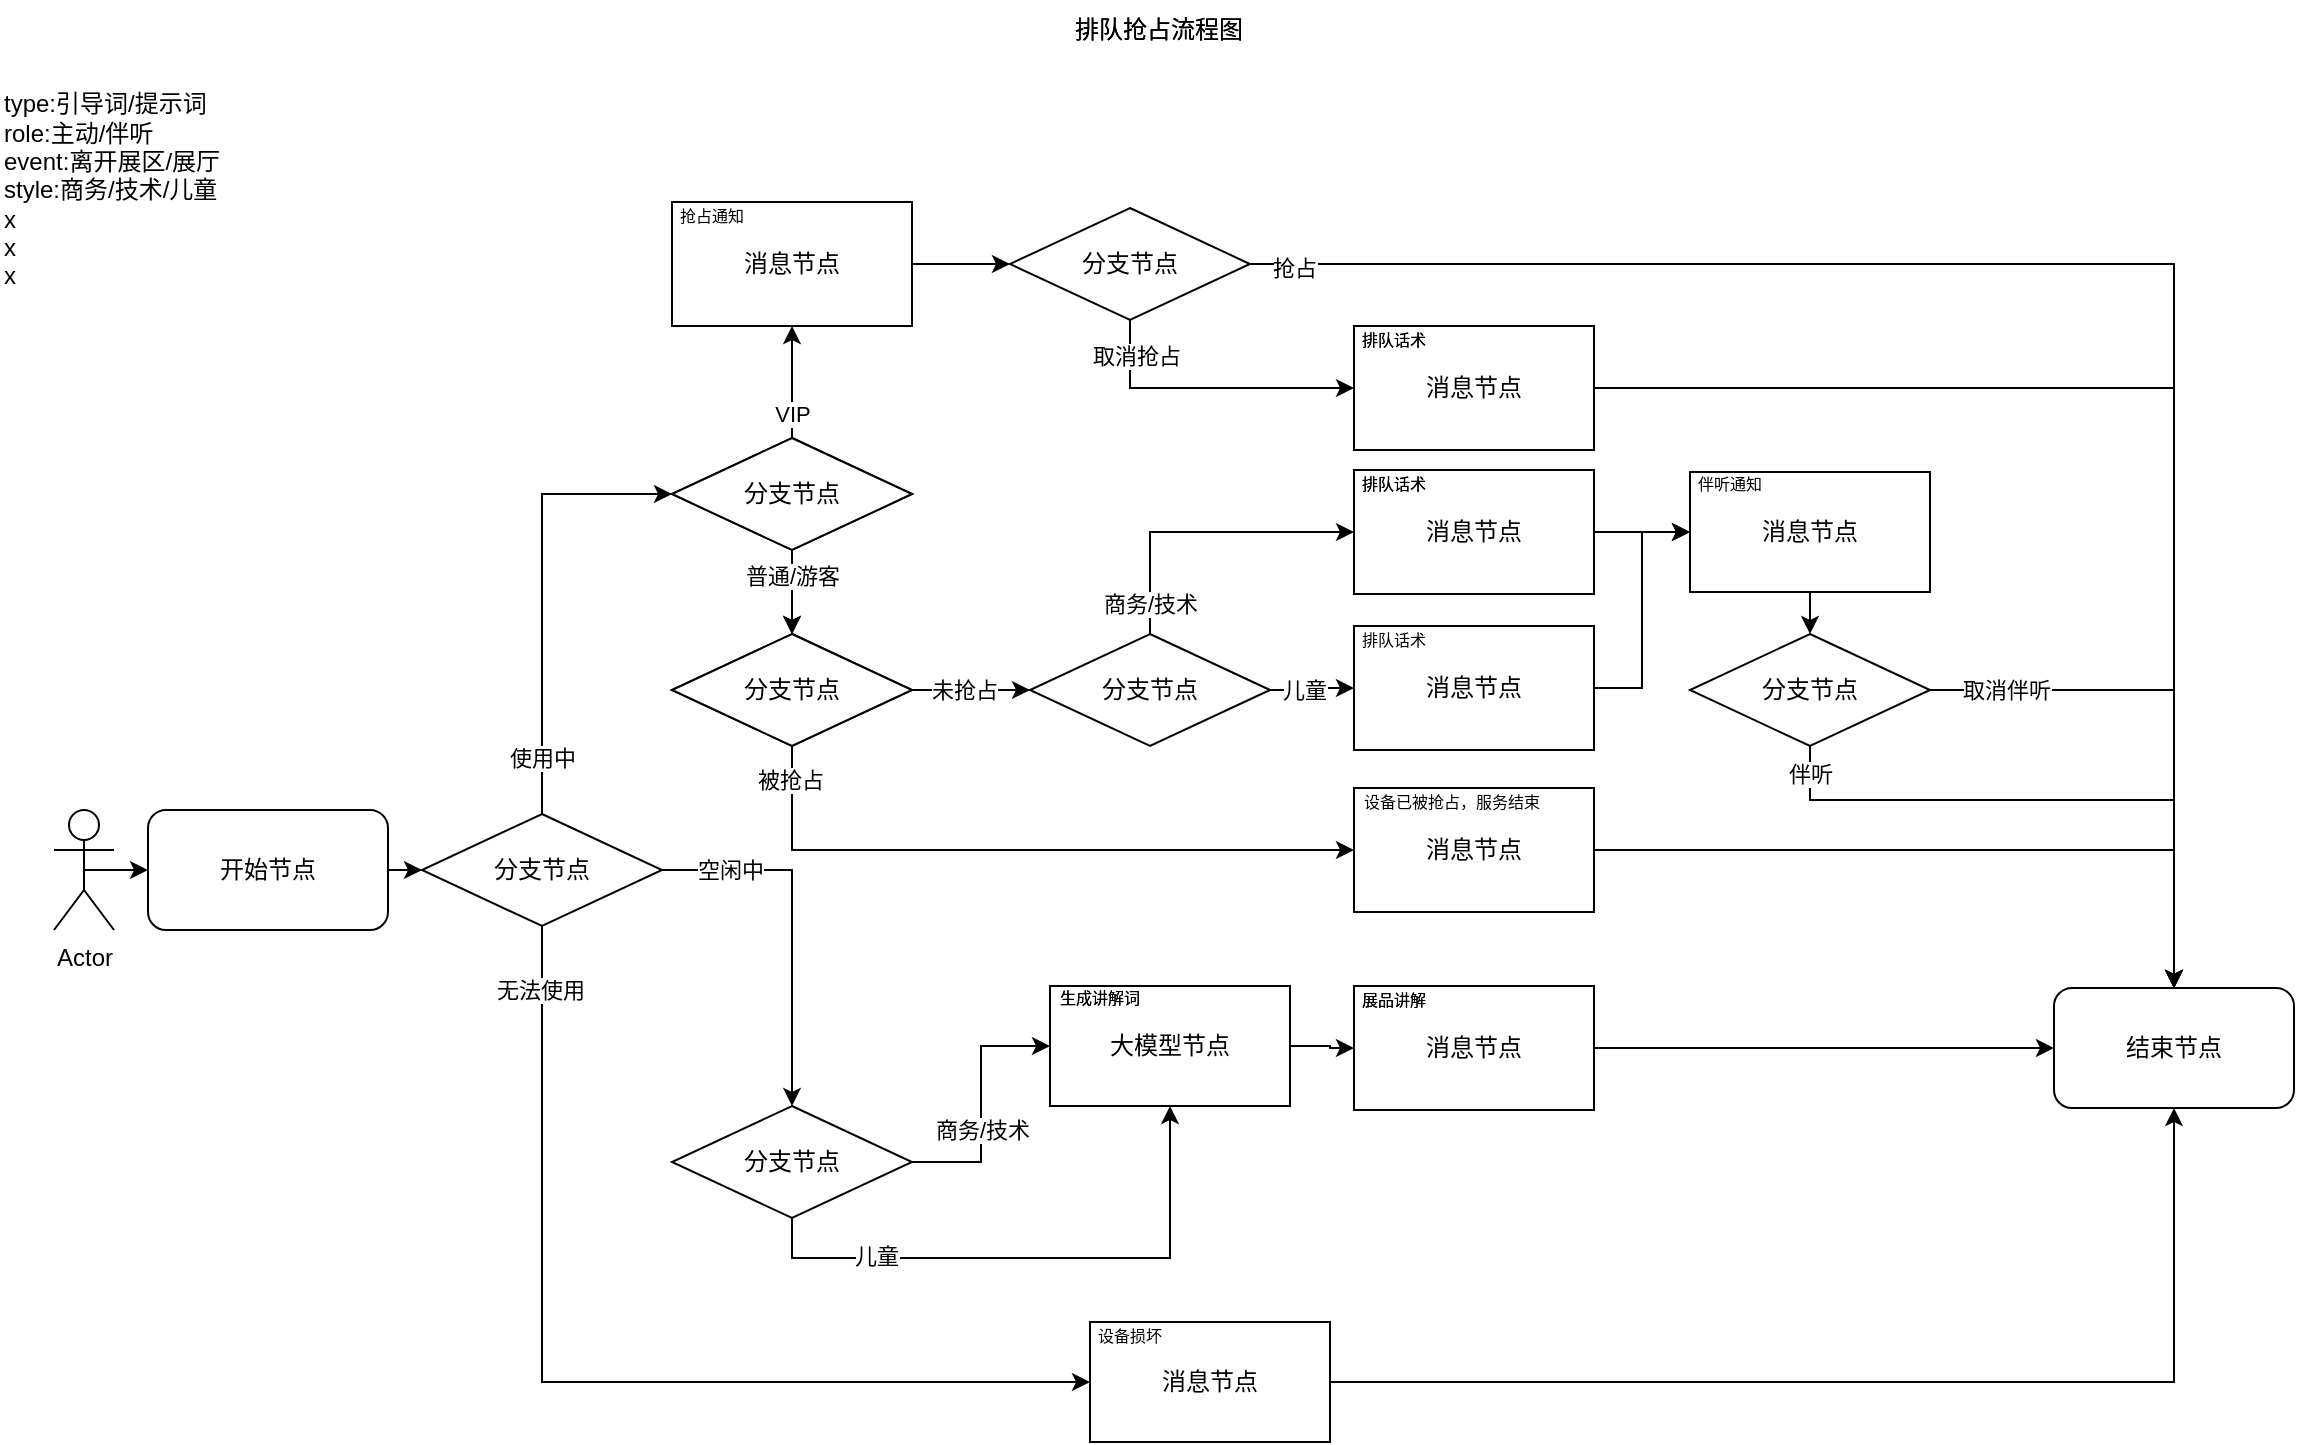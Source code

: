 <mxfile version="26.0.5">
  <diagram name="第 1 页" id="yg1hlzOl9PT2WTQdHVyk">
    <mxGraphModel dx="1595" dy="845" grid="1" gridSize="10" guides="1" tooltips="1" connect="1" arrows="1" fold="1" page="1" pageScale="1" pageWidth="1169" pageHeight="827" math="0" shadow="0">
      <root>
        <object label="" id="0">
          <mxCell />
        </object>
        <mxCell id="1" style="" parent="0" />
        <mxCell id="Mi7K5WG5HpJbJ7n9Mypf-6" style="edgeStyle=orthogonalEdgeStyle;rounded=0;orthogonalLoop=1;jettySize=auto;html=1;exitX=1;exitY=0.5;exitDx=0;exitDy=0;entryX=0;entryY=0.5;entryDx=0;entryDy=0;" parent="1" source="Mi7K5WG5HpJbJ7n9Mypf-1" target="Mi7K5WG5HpJbJ7n9Mypf-3" edge="1">
          <mxGeometry relative="1" as="geometry" />
        </mxCell>
        <mxCell id="Mi7K5WG5HpJbJ7n9Mypf-1" value="开始节点" style="rounded=1;whiteSpace=wrap;html=1;" parent="1" vertex="1">
          <mxGeometry x="79" y="405" width="120" height="60" as="geometry" />
        </mxCell>
        <mxCell id="Mi7K5WG5HpJbJ7n9Mypf-4" style="edgeStyle=orthogonalEdgeStyle;rounded=0;orthogonalLoop=1;jettySize=auto;html=1;exitX=0.5;exitY=0.5;exitDx=0;exitDy=0;exitPerimeter=0;entryX=0;entryY=0.5;entryDx=0;entryDy=0;" parent="1" source="Mi7K5WG5HpJbJ7n9Mypf-2" target="Mi7K5WG5HpJbJ7n9Mypf-1" edge="1">
          <mxGeometry relative="1" as="geometry" />
        </mxCell>
        <mxCell id="Mi7K5WG5HpJbJ7n9Mypf-2" value="Actor" style="shape=umlActor;verticalLabelPosition=bottom;verticalAlign=top;html=1;outlineConnect=0;" parent="1" vertex="1">
          <mxGeometry x="32" y="405" width="30" height="60" as="geometry" />
        </mxCell>
        <mxCell id="Mi7K5WG5HpJbJ7n9Mypf-8" style="edgeStyle=orthogonalEdgeStyle;rounded=0;orthogonalLoop=1;jettySize=auto;html=1;exitX=0.5;exitY=0;exitDx=0;exitDy=0;entryX=0;entryY=0.5;entryDx=0;entryDy=0;" parent="1" source="Mi7K5WG5HpJbJ7n9Mypf-3" target="Mi7K5WG5HpJbJ7n9Mypf-7" edge="1">
          <mxGeometry relative="1" as="geometry" />
        </mxCell>
        <mxCell id="Mi7K5WG5HpJbJ7n9Mypf-18" value="使用中" style="edgeLabel;html=1;align=center;verticalAlign=middle;resizable=0;points=[];" parent="Mi7K5WG5HpJbJ7n9Mypf-8" vertex="1" connectable="0">
          <mxGeometry x="-0.75" relative="1" as="geometry">
            <mxPoint as="offset" />
          </mxGeometry>
        </mxCell>
        <mxCell id="Mi7K5WG5HpJbJ7n9Mypf-10" style="edgeStyle=orthogonalEdgeStyle;rounded=0;orthogonalLoop=1;jettySize=auto;html=1;exitX=1;exitY=0.5;exitDx=0;exitDy=0;" parent="1" source="Mi7K5WG5HpJbJ7n9Mypf-3" target="Mi7K5WG5HpJbJ7n9Mypf-9" edge="1">
          <mxGeometry relative="1" as="geometry">
            <mxPoint x="336" y="523" as="sourcePoint" />
          </mxGeometry>
        </mxCell>
        <mxCell id="Mi7K5WG5HpJbJ7n9Mypf-19" value="空闲中" style="edgeLabel;html=1;align=center;verticalAlign=middle;resizable=0;points=[];" parent="Mi7K5WG5HpJbJ7n9Mypf-10" vertex="1" connectable="0">
          <mxGeometry x="-0.541" relative="1" as="geometry">
            <mxPoint x="-8" as="offset" />
          </mxGeometry>
        </mxCell>
        <mxCell id="Mi7K5WG5HpJbJ7n9Mypf-12" value="" style="edgeStyle=orthogonalEdgeStyle;rounded=0;orthogonalLoop=1;jettySize=auto;html=1;entryX=0;entryY=0.5;entryDx=0;entryDy=0;exitX=0.5;exitY=1;exitDx=0;exitDy=0;" parent="1" source="Mi7K5WG5HpJbJ7n9Mypf-3" target="Mi7K5WG5HpJbJ7n9Mypf-61" edge="1">
          <mxGeometry relative="1" as="geometry">
            <mxPoint x="341" y="603" as="targetPoint" />
          </mxGeometry>
        </mxCell>
        <mxCell id="Mi7K5WG5HpJbJ7n9Mypf-14" value="无法使用" style="edgeLabel;html=1;align=center;verticalAlign=middle;resizable=0;points=[];" parent="Mi7K5WG5HpJbJ7n9Mypf-12" vertex="1" connectable="0">
          <mxGeometry x="-0.706" y="-1" relative="1" as="geometry">
            <mxPoint y="-42" as="offset" />
          </mxGeometry>
        </mxCell>
        <mxCell id="Mi7K5WG5HpJbJ7n9Mypf-3" value="分支节点" style="rhombus;whiteSpace=wrap;html=1;" parent="1" vertex="1">
          <mxGeometry x="216" y="407" width="120" height="56" as="geometry" />
        </mxCell>
        <mxCell id="Mi7K5WG5HpJbJ7n9Mypf-34" style="edgeStyle=orthogonalEdgeStyle;rounded=0;orthogonalLoop=1;jettySize=auto;html=1;exitX=0.5;exitY=1;exitDx=0;exitDy=0;entryX=0.5;entryY=0;entryDx=0;entryDy=0;" parent="1" source="Mi7K5WG5HpJbJ7n9Mypf-7" target="Mi7K5WG5HpJbJ7n9Mypf-69" edge="1">
          <mxGeometry relative="1" as="geometry">
            <mxPoint x="370" y="369" as="targetPoint" />
          </mxGeometry>
        </mxCell>
        <mxCell id="Mi7K5WG5HpJbJ7n9Mypf-36" value="普通/游客" style="edgeLabel;html=1;align=center;verticalAlign=middle;resizable=0;points=[];" parent="Mi7K5WG5HpJbJ7n9Mypf-34" vertex="1" connectable="0">
          <mxGeometry x="-0.772" relative="1" as="geometry">
            <mxPoint y="8" as="offset" />
          </mxGeometry>
        </mxCell>
        <mxCell id="Mi7K5WG5HpJbJ7n9Mypf-7" value="分支节点" style="rhombus;whiteSpace=wrap;html=1;" parent="1" vertex="1">
          <mxGeometry x="341" y="219" width="120" height="56" as="geometry" />
        </mxCell>
        <mxCell id="Mi7K5WG5HpJbJ7n9Mypf-23" style="edgeStyle=orthogonalEdgeStyle;rounded=0;orthogonalLoop=1;jettySize=auto;html=1;exitX=1;exitY=0.5;exitDx=0;exitDy=0;entryX=0;entryY=0.5;entryDx=0;entryDy=0;" parent="1" source="Mi7K5WG5HpJbJ7n9Mypf-9" target="Mi7K5WG5HpJbJ7n9Mypf-20" edge="1">
          <mxGeometry relative="1" as="geometry" />
        </mxCell>
        <mxCell id="Mi7K5WG5HpJbJ7n9Mypf-26" value="商务/技术" style="edgeLabel;html=1;align=center;verticalAlign=middle;resizable=0;points=[];" parent="Mi7K5WG5HpJbJ7n9Mypf-23" vertex="1" connectable="0">
          <mxGeometry x="-0.202" relative="1" as="geometry">
            <mxPoint as="offset" />
          </mxGeometry>
        </mxCell>
        <mxCell id="Mi7K5WG5HpJbJ7n9Mypf-24" style="edgeStyle=orthogonalEdgeStyle;rounded=0;orthogonalLoop=1;jettySize=auto;html=1;exitX=0.5;exitY=1;exitDx=0;exitDy=0;entryX=0.5;entryY=1;entryDx=0;entryDy=0;" parent="1" source="Mi7K5WG5HpJbJ7n9Mypf-9" target="Mi7K5WG5HpJbJ7n9Mypf-20" edge="1">
          <mxGeometry relative="1" as="geometry" />
        </mxCell>
        <mxCell id="Mi7K5WG5HpJbJ7n9Mypf-25" value="儿童" style="edgeLabel;html=1;align=center;verticalAlign=middle;resizable=0;points=[];" parent="Mi7K5WG5HpJbJ7n9Mypf-24" vertex="1" connectable="0">
          <mxGeometry x="-0.57" y="1" relative="1" as="geometry">
            <mxPoint as="offset" />
          </mxGeometry>
        </mxCell>
        <mxCell id="Mi7K5WG5HpJbJ7n9Mypf-9" value="分支节点" style="rhombus;whiteSpace=wrap;html=1;" parent="1" vertex="1">
          <mxGeometry x="341" y="553" width="120" height="56" as="geometry" />
        </mxCell>
        <mxCell id="Mi7K5WG5HpJbJ7n9Mypf-17" value="结束节点" style="rounded=1;whiteSpace=wrap;html=1;" parent="1" vertex="1">
          <mxGeometry x="1032" y="494" width="120" height="60" as="geometry" />
        </mxCell>
        <mxCell id="Mi7K5WG5HpJbJ7n9Mypf-29" style="edgeStyle=orthogonalEdgeStyle;rounded=0;orthogonalLoop=1;jettySize=auto;html=1;exitX=1;exitY=0.5;exitDx=0;exitDy=0;" parent="1" source="Mi7K5WG5HpJbJ7n9Mypf-20" target="Mi7K5WG5HpJbJ7n9Mypf-28" edge="1">
          <mxGeometry relative="1" as="geometry" />
        </mxCell>
        <mxCell id="Mi7K5WG5HpJbJ7n9Mypf-20" value="大模型节点" style="rounded=0;whiteSpace=wrap;html=1;" parent="1" vertex="1">
          <mxGeometry x="530" y="493" width="120" height="60" as="geometry" />
        </mxCell>
        <mxCell id="Mi7K5WG5HpJbJ7n9Mypf-30" style="edgeStyle=orthogonalEdgeStyle;rounded=0;orthogonalLoop=1;jettySize=auto;html=1;exitX=1;exitY=0.5;exitDx=0;exitDy=0;entryX=0;entryY=0.5;entryDx=0;entryDy=0;" parent="1" source="Mi7K5WG5HpJbJ7n9Mypf-28" target="Mi7K5WG5HpJbJ7n9Mypf-17" edge="1">
          <mxGeometry relative="1" as="geometry" />
        </mxCell>
        <mxCell id="Mi7K5WG5HpJbJ7n9Mypf-28" value="消息节点" style="rounded=0;whiteSpace=wrap;html=1;" parent="1" vertex="1">
          <mxGeometry x="682" y="493" width="120" height="62" as="geometry" />
        </mxCell>
        <mxCell id="Mi7K5WG5HpJbJ7n9Mypf-59" style="edgeStyle=orthogonalEdgeStyle;rounded=0;orthogonalLoop=1;jettySize=auto;html=1;exitX=0.5;exitY=1;exitDx=0;exitDy=0;entryX=0;entryY=0.5;entryDx=0;entryDy=0;" parent="1" source="1wLSgyPM6Hem4SAJeHQH-82" target="Mi7K5WG5HpJbJ7n9Mypf-58" edge="1">
          <mxGeometry relative="1" as="geometry">
            <mxPoint x="590" y="203" as="sourcePoint" />
          </mxGeometry>
        </mxCell>
        <mxCell id="Mi7K5WG5HpJbJ7n9Mypf-78" value="取消抢占" style="edgeLabel;html=1;align=center;verticalAlign=middle;resizable=0;points=[];" parent="Mi7K5WG5HpJbJ7n9Mypf-59" vertex="1" connectable="0">
          <mxGeometry x="-0.61" y="-2" relative="1" as="geometry">
            <mxPoint x="5" y="-11" as="offset" />
          </mxGeometry>
        </mxCell>
        <mxCell id="Mi7K5WG5HpJbJ7n9Mypf-38" style="edgeStyle=orthogonalEdgeStyle;rounded=0;orthogonalLoop=1;jettySize=auto;html=1;exitX=1;exitY=0.5;exitDx=0;exitDy=0;entryX=0;entryY=0.5;entryDx=0;entryDy=0;" parent="1" source="Mi7K5WG5HpJbJ7n9Mypf-33" target="Mi7K5WG5HpJbJ7n9Mypf-39" edge="1">
          <mxGeometry relative="1" as="geometry">
            <mxPoint x="680" y="343.0" as="targetPoint" />
          </mxGeometry>
        </mxCell>
        <mxCell id="Mi7K5WG5HpJbJ7n9Mypf-44" value="儿童" style="edgeLabel;html=1;align=center;verticalAlign=middle;resizable=0;points=[];" parent="Mi7K5WG5HpJbJ7n9Mypf-38" vertex="1" connectable="0">
          <mxGeometry x="-0.205" y="-1" relative="1" as="geometry">
            <mxPoint y="-1" as="offset" />
          </mxGeometry>
        </mxCell>
        <mxCell id="Mi7K5WG5HpJbJ7n9Mypf-42" style="edgeStyle=orthogonalEdgeStyle;rounded=0;orthogonalLoop=1;jettySize=auto;html=1;exitX=0.5;exitY=0;exitDx=0;exitDy=0;entryX=0;entryY=0.5;entryDx=0;entryDy=0;" parent="1" source="Mi7K5WG5HpJbJ7n9Mypf-33" target="Mi7K5WG5HpJbJ7n9Mypf-41" edge="1">
          <mxGeometry relative="1" as="geometry" />
        </mxCell>
        <mxCell id="Mi7K5WG5HpJbJ7n9Mypf-43" value="商务/技术" style="edgeLabel;html=1;align=center;verticalAlign=middle;resizable=0;points=[];" parent="Mi7K5WG5HpJbJ7n9Mypf-42" vertex="1" connectable="0">
          <mxGeometry x="-0.796" relative="1" as="geometry">
            <mxPoint as="offset" />
          </mxGeometry>
        </mxCell>
        <mxCell id="Mi7K5WG5HpJbJ7n9Mypf-33" value="分支节点" style="rhombus;whiteSpace=wrap;html=1;" parent="1" vertex="1">
          <mxGeometry x="520" y="317" width="120" height="56" as="geometry" />
        </mxCell>
        <mxCell id="1wLSgyPM6Hem4SAJeHQH-73" style="edgeStyle=orthogonalEdgeStyle;rounded=0;orthogonalLoop=1;jettySize=auto;html=1;exitX=1;exitY=0.5;exitDx=0;exitDy=0;entryX=0;entryY=0.5;entryDx=0;entryDy=0;" parent="1" source="Mi7K5WG5HpJbJ7n9Mypf-39" target="1wLSgyPM6Hem4SAJeHQH-80" edge="1">
          <mxGeometry relative="1" as="geometry">
            <mxPoint x="850" y="266" as="targetPoint" />
          </mxGeometry>
        </mxCell>
        <mxCell id="Mi7K5WG5HpJbJ7n9Mypf-39" value="消息节点" style="rounded=0;whiteSpace=wrap;html=1;" parent="1" vertex="1">
          <mxGeometry x="682" y="313" width="120" height="62" as="geometry" />
        </mxCell>
        <mxCell id="1wLSgyPM6Hem4SAJeHQH-72" style="edgeStyle=orthogonalEdgeStyle;rounded=0;orthogonalLoop=1;jettySize=auto;html=1;exitX=1;exitY=0.5;exitDx=0;exitDy=0;entryX=0;entryY=0.5;entryDx=0;entryDy=0;" parent="1" source="Mi7K5WG5HpJbJ7n9Mypf-41" target="1wLSgyPM6Hem4SAJeHQH-80" edge="1">
          <mxGeometry relative="1" as="geometry">
            <mxPoint x="890" y="200" as="targetPoint" />
          </mxGeometry>
        </mxCell>
        <mxCell id="Mi7K5WG5HpJbJ7n9Mypf-41" value="消息节点" style="rounded=0;whiteSpace=wrap;html=1;" parent="1" vertex="1">
          <mxGeometry x="682" y="235" width="120" height="62" as="geometry" />
        </mxCell>
        <mxCell id="Mi7K5WG5HpJbJ7n9Mypf-48" value="&lt;font style=&quot;font-size: 8px;&quot;&gt;排队话术&lt;/font&gt;" style="text;html=1;align=center;verticalAlign=middle;whiteSpace=wrap;rounded=0;" parent="1" vertex="1">
          <mxGeometry x="682" y="235" width="40" height="12" as="geometry" />
        </mxCell>
        <mxCell id="Mi7K5WG5HpJbJ7n9Mypf-50" value="&lt;font style=&quot;font-size: 8px;&quot;&gt;排队话术&lt;/font&gt;" style="text;html=1;align=center;verticalAlign=middle;whiteSpace=wrap;rounded=0;" parent="1" vertex="1">
          <mxGeometry x="682" y="313" width="40" height="12" as="geometry" />
        </mxCell>
        <mxCell id="Mi7K5WG5HpJbJ7n9Mypf-52" value="&lt;font style=&quot;font-size: 8px;&quot;&gt;展品讲解&lt;/font&gt;" style="text;html=1;align=center;verticalAlign=middle;whiteSpace=wrap;rounded=0;" parent="1" vertex="1">
          <mxGeometry x="682" y="493" width="40" height="12" as="geometry" />
        </mxCell>
        <mxCell id="Mi7K5WG5HpJbJ7n9Mypf-53" value="&lt;span style=&quot;font-size: 8px;&quot;&gt;生成讲解词&lt;/span&gt;" style="text;html=1;align=center;verticalAlign=middle;whiteSpace=wrap;rounded=0;" parent="1" vertex="1">
          <mxGeometry x="530" y="493" width="50" height="10" as="geometry" />
        </mxCell>
        <mxCell id="Mi7K5WG5HpJbJ7n9Mypf-65" style="edgeStyle=orthogonalEdgeStyle;rounded=0;orthogonalLoop=1;jettySize=auto;html=1;exitX=1;exitY=0.5;exitDx=0;exitDy=0;entryX=0.5;entryY=0;entryDx=0;entryDy=0;" parent="1" source="1wLSgyPM6Hem4SAJeHQH-82" target="Mi7K5WG5HpJbJ7n9Mypf-17" edge="1">
          <mxGeometry relative="1" as="geometry">
            <mxPoint x="1122" y="349" as="targetPoint" />
            <mxPoint x="802" y="110.0" as="sourcePoint" />
          </mxGeometry>
        </mxCell>
        <mxCell id="1wLSgyPM6Hem4SAJeHQH-87" value="抢占" style="edgeLabel;html=1;align=center;verticalAlign=middle;resizable=0;points=[];" parent="Mi7K5WG5HpJbJ7n9Mypf-65" vertex="1" connectable="0">
          <mxGeometry x="-0.96" y="-2" relative="1" as="geometry">
            <mxPoint x="5" as="offset" />
          </mxGeometry>
        </mxCell>
        <mxCell id="Mi7K5WG5HpJbJ7n9Mypf-66" style="edgeStyle=orthogonalEdgeStyle;rounded=0;orthogonalLoop=1;jettySize=auto;html=1;exitX=1;exitY=0.5;exitDx=0;exitDy=0;entryX=0.5;entryY=0;entryDx=0;entryDy=0;" parent="1" source="Mi7K5WG5HpJbJ7n9Mypf-58" target="Mi7K5WG5HpJbJ7n9Mypf-17" edge="1">
          <mxGeometry relative="1" as="geometry">
            <mxPoint x="1182" y="369" as="targetPoint" />
          </mxGeometry>
        </mxCell>
        <mxCell id="Mi7K5WG5HpJbJ7n9Mypf-58" value="消息节点" style="rounded=0;whiteSpace=wrap;html=1;" parent="1" vertex="1">
          <mxGeometry x="682" y="163" width="120" height="62" as="geometry" />
        </mxCell>
        <mxCell id="Mi7K5WG5HpJbJ7n9Mypf-60" value="&lt;font style=&quot;font-size: 8px;&quot;&gt;排队话术&lt;/font&gt;" style="text;html=1;align=center;verticalAlign=middle;whiteSpace=wrap;rounded=0;" parent="1" vertex="1">
          <mxGeometry x="682" y="163" width="40" height="12" as="geometry" />
        </mxCell>
        <mxCell id="Mi7K5WG5HpJbJ7n9Mypf-61" value="消息节点" style="rounded=0;whiteSpace=wrap;html=1;" parent="1" vertex="1">
          <mxGeometry x="550" y="661" width="120" height="60" as="geometry" />
        </mxCell>
        <mxCell id="Mi7K5WG5HpJbJ7n9Mypf-62" value="&lt;font style=&quot;font-size: 8px;&quot;&gt;设备损坏&lt;/font&gt;" style="text;html=1;align=center;verticalAlign=middle;whiteSpace=wrap;rounded=0;" parent="1" vertex="1">
          <mxGeometry x="550" y="662" width="40" height="10" as="geometry" />
        </mxCell>
        <mxCell id="Mi7K5WG5HpJbJ7n9Mypf-68" value="排队抢占流程图" style="text;html=1;align=center;verticalAlign=middle;whiteSpace=wrap;rounded=0;" parent="1" vertex="1">
          <mxGeometry x="527" width="115" height="30" as="geometry" />
        </mxCell>
        <mxCell id="Mi7K5WG5HpJbJ7n9Mypf-72" style="edgeStyle=orthogonalEdgeStyle;rounded=0;orthogonalLoop=1;jettySize=auto;html=1;exitX=1;exitY=0.5;exitDx=0;exitDy=0;entryX=0;entryY=0.5;entryDx=0;entryDy=0;" parent="1" source="Mi7K5WG5HpJbJ7n9Mypf-69" target="Mi7K5WG5HpJbJ7n9Mypf-33" edge="1">
          <mxGeometry relative="1" as="geometry" />
        </mxCell>
        <mxCell id="Mi7K5WG5HpJbJ7n9Mypf-77" value="未抢占" style="edgeLabel;html=1;align=center;verticalAlign=middle;resizable=0;points=[];" parent="Mi7K5WG5HpJbJ7n9Mypf-72" vertex="1" connectable="0">
          <mxGeometry x="-0.36" relative="1" as="geometry">
            <mxPoint x="7" as="offset" />
          </mxGeometry>
        </mxCell>
        <mxCell id="Mi7K5WG5HpJbJ7n9Mypf-73" style="edgeStyle=orthogonalEdgeStyle;rounded=0;orthogonalLoop=1;jettySize=auto;html=1;exitX=0.5;exitY=1;exitDx=0;exitDy=0;entryX=0;entryY=0.5;entryDx=0;entryDy=0;" parent="1" source="Mi7K5WG5HpJbJ7n9Mypf-69" target="Mi7K5WG5HpJbJ7n9Mypf-70" edge="1">
          <mxGeometry relative="1" as="geometry" />
        </mxCell>
        <mxCell id="Mi7K5WG5HpJbJ7n9Mypf-75" value="被抢占" style="edgeLabel;html=1;align=center;verticalAlign=middle;resizable=0;points=[];" parent="Mi7K5WG5HpJbJ7n9Mypf-73" vertex="1" connectable="0">
          <mxGeometry x="-0.902" y="-1" relative="1" as="geometry">
            <mxPoint as="offset" />
          </mxGeometry>
        </mxCell>
        <mxCell id="Mi7K5WG5HpJbJ7n9Mypf-69" value="分支节点" style="rhombus;whiteSpace=wrap;html=1;" parent="1" vertex="1">
          <mxGeometry x="341" y="317" width="120" height="56" as="geometry" />
        </mxCell>
        <mxCell id="Mi7K5WG5HpJbJ7n9Mypf-74" style="edgeStyle=orthogonalEdgeStyle;rounded=0;orthogonalLoop=1;jettySize=auto;html=1;exitX=1;exitY=0.5;exitDx=0;exitDy=0;entryX=0.5;entryY=0;entryDx=0;entryDy=0;" parent="1" source="Mi7K5WG5HpJbJ7n9Mypf-70" target="Mi7K5WG5HpJbJ7n9Mypf-17" edge="1">
          <mxGeometry relative="1" as="geometry" />
        </mxCell>
        <mxCell id="Mi7K5WG5HpJbJ7n9Mypf-70" value="消息节点" style="rounded=0;whiteSpace=wrap;html=1;" parent="1" vertex="1">
          <mxGeometry x="682" y="394" width="120" height="62" as="geometry" />
        </mxCell>
        <mxCell id="Mi7K5WG5HpJbJ7n9Mypf-71" value="&lt;font style=&quot;font-size: 8px;&quot;&gt;设备已被抢占，服务结束&lt;/font&gt;" style="text;html=1;align=center;verticalAlign=middle;whiteSpace=wrap;rounded=0;" parent="1" vertex="1">
          <mxGeometry x="682" y="394" width="98" height="12" as="geometry" />
        </mxCell>
        <mxCell id="Mi7K5WG5HpJbJ7n9Mypf-87" style="edgeStyle=orthogonalEdgeStyle;rounded=0;orthogonalLoop=1;jettySize=auto;html=1;exitX=0.5;exitY=1;exitDx=0;exitDy=0;entryX=0.5;entryY=0;entryDx=0;entryDy=0;" parent="1" source="1wLSgyPM6Hem4SAJeHQH-77" target="Mi7K5WG5HpJbJ7n9Mypf-17" edge="1">
          <mxGeometry relative="1" as="geometry">
            <mxPoint x="990" y="305" as="sourcePoint" />
            <Array as="points">
              <mxPoint x="910" y="400" />
              <mxPoint x="1092" y="400" />
            </Array>
          </mxGeometry>
        </mxCell>
        <mxCell id="1wLSgyPM6Hem4SAJeHQH-88" value="伴听" style="edgeLabel;html=1;align=center;verticalAlign=middle;resizable=0;points=[];" parent="Mi7K5WG5HpJbJ7n9Mypf-87" vertex="1" connectable="0">
          <mxGeometry x="-0.912" relative="1" as="geometry">
            <mxPoint as="offset" />
          </mxGeometry>
        </mxCell>
        <mxCell id="1wLSgyPM6Hem4SAJeHQH-12" style="edgeStyle=orthogonalEdgeStyle;rounded=0;orthogonalLoop=1;jettySize=auto;html=1;exitX=0.5;exitY=0;exitDx=0;exitDy=0;entryX=0.5;entryY=1;entryDx=0;entryDy=0;" parent="1" source="1wLSgyPM6Hem4SAJeHQH-16" target="1wLSgyPM6Hem4SAJeHQH-83" edge="1">
          <mxGeometry relative="1" as="geometry">
            <mxPoint x="461" y="193" as="targetPoint" />
          </mxGeometry>
        </mxCell>
        <mxCell id="1wLSgyPM6Hem4SAJeHQH-13" value="VIP" style="edgeLabel;html=1;align=center;verticalAlign=middle;resizable=0;points=[];" parent="1wLSgyPM6Hem4SAJeHQH-12" vertex="1" connectable="0">
          <mxGeometry x="-0.816" relative="1" as="geometry">
            <mxPoint y="-7" as="offset" />
          </mxGeometry>
        </mxCell>
        <mxCell id="1wLSgyPM6Hem4SAJeHQH-14" style="edgeStyle=orthogonalEdgeStyle;rounded=0;orthogonalLoop=1;jettySize=auto;html=1;exitX=0.5;exitY=1;exitDx=0;exitDy=0;entryX=0.5;entryY=0;entryDx=0;entryDy=0;" parent="1" source="1wLSgyPM6Hem4SAJeHQH-16" target="1wLSgyPM6Hem4SAJeHQH-59" edge="1">
          <mxGeometry relative="1" as="geometry">
            <mxPoint x="370" y="369" as="targetPoint" />
          </mxGeometry>
        </mxCell>
        <mxCell id="1wLSgyPM6Hem4SAJeHQH-15" value="普通/游客" style="edgeLabel;html=1;align=center;verticalAlign=middle;resizable=0;points=[];" parent="1wLSgyPM6Hem4SAJeHQH-14" vertex="1" connectable="0">
          <mxGeometry x="-0.772" relative="1" as="geometry">
            <mxPoint y="8" as="offset" />
          </mxGeometry>
        </mxCell>
        <mxCell id="1wLSgyPM6Hem4SAJeHQH-16" value="分支节点" style="rhombus;whiteSpace=wrap;html=1;" parent="1" vertex="1">
          <mxGeometry x="341" y="219" width="120" height="56" as="geometry" />
        </mxCell>
        <mxCell id="1wLSgyPM6Hem4SAJeHQH-41" value="&lt;font style=&quot;font-size: 8px;&quot;&gt;排队话术&lt;/font&gt;" style="text;html=1;align=center;verticalAlign=middle;whiteSpace=wrap;rounded=0;" parent="1" vertex="1">
          <mxGeometry x="682" y="235" width="40" height="12" as="geometry" />
        </mxCell>
        <mxCell id="1wLSgyPM6Hem4SAJeHQH-43" value="&lt;font style=&quot;font-size: 8px;&quot;&gt;展品讲解&lt;/font&gt;" style="text;html=1;align=center;verticalAlign=middle;whiteSpace=wrap;rounded=0;" parent="1" vertex="1">
          <mxGeometry x="682" y="493" width="40" height="12" as="geometry" />
        </mxCell>
        <mxCell id="1wLSgyPM6Hem4SAJeHQH-44" value="&lt;span style=&quot;font-size: 8px;&quot;&gt;生成讲解词&lt;/span&gt;" style="text;html=1;align=center;verticalAlign=middle;whiteSpace=wrap;rounded=0;" parent="1" vertex="1">
          <mxGeometry x="530" y="493" width="50" height="10" as="geometry" />
        </mxCell>
        <mxCell id="1wLSgyPM6Hem4SAJeHQH-50" value="&lt;font style=&quot;font-size: 8px;&quot;&gt;排队话术&lt;/font&gt;" style="text;html=1;align=center;verticalAlign=middle;whiteSpace=wrap;rounded=0;" parent="1" vertex="1">
          <mxGeometry x="682" y="163" width="40" height="12" as="geometry" />
        </mxCell>
        <mxCell id="1wLSgyPM6Hem4SAJeHQH-78" style="edgeStyle=orthogonalEdgeStyle;rounded=0;orthogonalLoop=1;jettySize=auto;html=1;exitX=1;exitY=0.5;exitDx=0;exitDy=0;entryX=0.5;entryY=1;entryDx=0;entryDy=0;" parent="1" source="1wLSgyPM6Hem4SAJeHQH-52" target="Mi7K5WG5HpJbJ7n9Mypf-17" edge="1">
          <mxGeometry relative="1" as="geometry" />
        </mxCell>
        <mxCell id="1wLSgyPM6Hem4SAJeHQH-52" value="消息节点" style="rounded=0;whiteSpace=wrap;html=1;" parent="1" vertex="1">
          <mxGeometry x="550" y="661" width="120" height="60" as="geometry" />
        </mxCell>
        <mxCell id="1wLSgyPM6Hem4SAJeHQH-53" value="&lt;font style=&quot;font-size: 8px;&quot;&gt;设备损坏&lt;/font&gt;" style="text;html=1;align=center;verticalAlign=middle;whiteSpace=wrap;rounded=0;" parent="1" vertex="1">
          <mxGeometry x="550" y="662" width="40" height="10" as="geometry" />
        </mxCell>
        <mxCell id="1wLSgyPM6Hem4SAJeHQH-54" value="排队抢占流程图" style="text;html=1;align=center;verticalAlign=middle;whiteSpace=wrap;rounded=0;" parent="1" vertex="1">
          <mxGeometry x="527" width="115" height="30" as="geometry" />
        </mxCell>
        <mxCell id="1wLSgyPM6Hem4SAJeHQH-59" value="分支节点" style="rhombus;whiteSpace=wrap;html=1;" parent="1" vertex="1">
          <mxGeometry x="341" y="317" width="120" height="56" as="geometry" />
        </mxCell>
        <mxCell id="1wLSgyPM6Hem4SAJeHQH-63" style="edgeStyle=orthogonalEdgeStyle;rounded=0;orthogonalLoop=1;jettySize=auto;html=1;exitX=1;exitY=0.5;exitDx=0;exitDy=0;entryX=0.5;entryY=0;entryDx=0;entryDy=0;" parent="1" source="1wLSgyPM6Hem4SAJeHQH-77" target="Mi7K5WG5HpJbJ7n9Mypf-17" edge="1">
          <mxGeometry relative="1" as="geometry">
            <mxPoint x="990" y="320" as="sourcePoint" />
            <mxPoint x="1180" y="420" as="targetPoint" />
          </mxGeometry>
        </mxCell>
        <mxCell id="1wLSgyPM6Hem4SAJeHQH-64" value="取消伴听" style="edgeLabel;html=1;align=center;verticalAlign=middle;resizable=0;points=[];" parent="1wLSgyPM6Hem4SAJeHQH-63" vertex="1" connectable="0">
          <mxGeometry x="-0.772" y="-1" relative="1" as="geometry">
            <mxPoint x="7" y="-1" as="offset" />
          </mxGeometry>
        </mxCell>
        <mxCell id="1wLSgyPM6Hem4SAJeHQH-79" style="edgeStyle=orthogonalEdgeStyle;rounded=0;orthogonalLoop=1;jettySize=auto;html=1;exitX=0.5;exitY=1;exitDx=0;exitDy=0;entryX=0.5;entryY=0;entryDx=0;entryDy=0;" parent="1" target="1wLSgyPM6Hem4SAJeHQH-77" edge="1">
          <mxGeometry relative="1" as="geometry">
            <mxPoint x="910" y="296" as="sourcePoint" />
          </mxGeometry>
        </mxCell>
        <mxCell id="1wLSgyPM6Hem4SAJeHQH-77" value="分支节点" style="rhombus;whiteSpace=wrap;html=1;" parent="1" vertex="1">
          <mxGeometry x="850" y="317" width="120" height="56" as="geometry" />
        </mxCell>
        <mxCell id="1wLSgyPM6Hem4SAJeHQH-80" value="消息节点" style="rounded=0;whiteSpace=wrap;html=1;" parent="1" vertex="1">
          <mxGeometry x="850" y="236" width="120" height="60" as="geometry" />
        </mxCell>
        <mxCell id="1wLSgyPM6Hem4SAJeHQH-81" value="&lt;font style=&quot;font-size: 8px;&quot;&gt;伴听通知&lt;/font&gt;" style="text;html=1;align=center;verticalAlign=middle;whiteSpace=wrap;rounded=0;" parent="1" vertex="1">
          <mxGeometry x="850" y="235" width="40" height="12" as="geometry" />
        </mxCell>
        <mxCell id="1wLSgyPM6Hem4SAJeHQH-82" value="分支节点" style="rhombus;whiteSpace=wrap;html=1;" parent="1" vertex="1">
          <mxGeometry x="510" y="104" width="120" height="56" as="geometry" />
        </mxCell>
        <mxCell id="1wLSgyPM6Hem4SAJeHQH-86" style="edgeStyle=orthogonalEdgeStyle;rounded=0;orthogonalLoop=1;jettySize=auto;html=1;exitX=1;exitY=0.5;exitDx=0;exitDy=0;entryX=0;entryY=0.5;entryDx=0;entryDy=0;" parent="1" source="1wLSgyPM6Hem4SAJeHQH-83" target="1wLSgyPM6Hem4SAJeHQH-82" edge="1">
          <mxGeometry relative="1" as="geometry" />
        </mxCell>
        <mxCell id="1wLSgyPM6Hem4SAJeHQH-83" value="消息节点" style="rounded=0;whiteSpace=wrap;html=1;" parent="1" vertex="1">
          <mxGeometry x="341" y="101" width="120" height="62" as="geometry" />
        </mxCell>
        <mxCell id="1wLSgyPM6Hem4SAJeHQH-84" value="&lt;font style=&quot;font-size: 8px;&quot;&gt;抢占通知&lt;/font&gt;" style="text;html=1;align=center;verticalAlign=middle;whiteSpace=wrap;rounded=0;" parent="1" vertex="1">
          <mxGeometry x="341" y="101" width="40" height="12" as="geometry" />
        </mxCell>
        <mxCell id="Ui3R6bgmoIIFnqbVHPds-1" value="type:引导词/提示词&lt;div&gt;role:主动/伴听&lt;/div&gt;&lt;div&gt;event:离开展区/展厅&lt;/div&gt;&lt;div&gt;style:商务/技术/儿童&lt;/div&gt;&lt;div&gt;x&lt;/div&gt;&lt;div&gt;x&lt;/div&gt;&lt;div&gt;x&lt;/div&gt;" style="text;html=1;align=left;verticalAlign=middle;resizable=0;points=[];autosize=1;strokeColor=none;fillColor=none;" vertex="1" parent="1">
          <mxGeometry x="5" y="40" width="130" height="110" as="geometry" />
        </mxCell>
      </root>
    </mxGraphModel>
  </diagram>
</mxfile>
